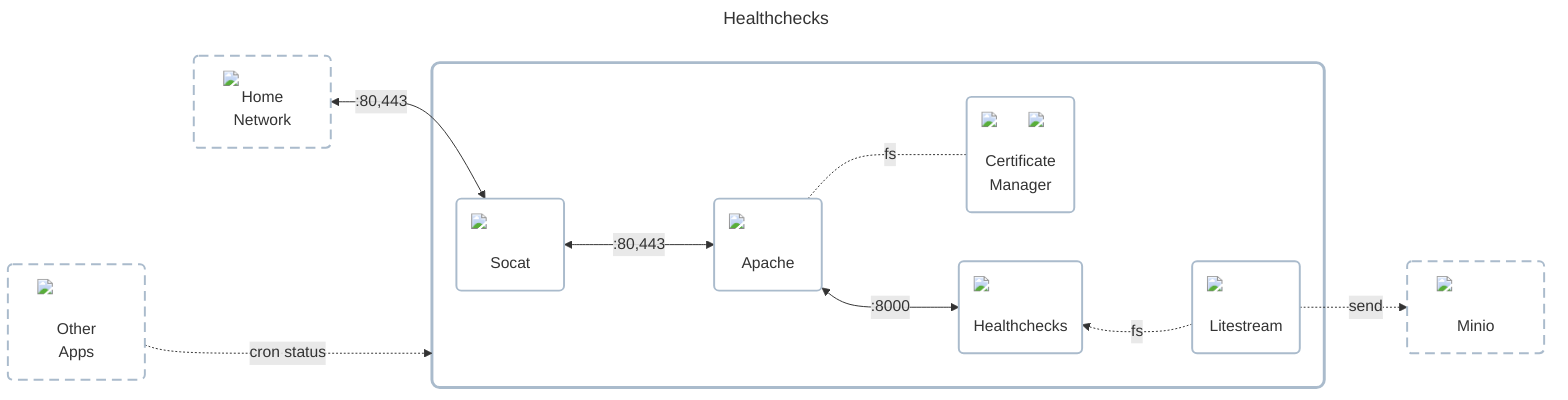 ---
title: Healthchecks
---

flowchart LR
    classDef cluster fill:#ffffff00,stroke:#aabbccff,stroke-width:3px,rx:8px,ry:8px;
    classDef node fill:#ffffff00,stroke:#aabbccff,stroke-width:2px,rx:5px,ry:5px;
    classDef dashed_border stroke-dasharray:10 6;

    home_network["<img src='../../../../icons/network.png' style='min-width:80px;max-width:80px' />Home<br />Network"]
    class home_network dashed_border
    other_apps["<img src='../../../../icons/apps.png' style='min-width:80px;max-width:80px' /><br />Other<br />Apps"]
    class other_apps dashed_border

    subgraph app_wrapper[" "]
        socket_proxy("<img src='../../../../icons/ingress.png' style='min-width:80px;max-width:80px' /><br />Socat")
        http_proxy("<img src='../../../../icons/apache.png' style='min-width:80px;max-width:80px' /><br />Apache")
        certificate_manager("<img src='../../../../icons/cronjob.png' style='min-width:32px;max-width:32px;position:absolute;top:0;right:0' /><img src='../../../../icons/lets-encrypt.png' style='min-width:80px;max-width:80px' /><br />Certificate<br />Manager")
        app("<img src='../../../../icons/healthchecks.png' style='min-width:80px;max-width:80px' /><br />Healthchecks")
        db_sync("<img src='../../../../icons/litestream.png' style='min-width:80px;max-width:80px' /><br />Litestream")

        socket_proxy <--->|:80,443| http_proxy <--->|:8000| app
        http_proxy -..-|fs| certificate_manager
        app ~~~ db_sync -..->|fs| app
    end

    s3_database["<img src='../../../../icons/minio.png' style='min-width:80px;max-width:80px' /><br />Minio"]
    class s3_database dashed_border

    home_network <-->|:80,443| socket_proxy
    other_apps -..->|cron status| app_wrapper
    other_apps ~~~~ socket_proxy
    db_sync -.->|send| s3_database